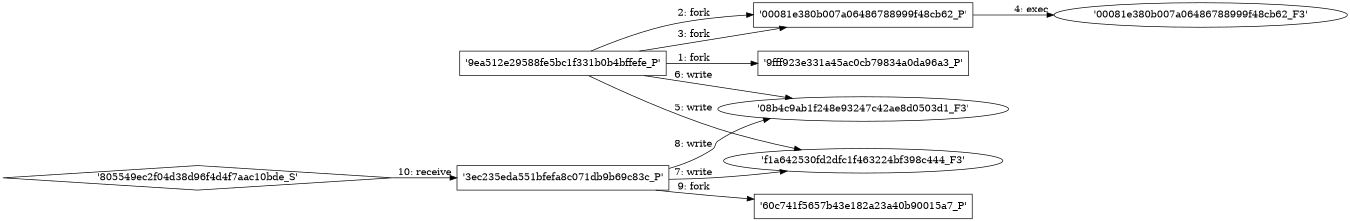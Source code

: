 digraph "D:\Learning\Paper\apt\基于CTI的攻击预警\Dataset\攻击图\ASGfromALLCTI\Step 5. Set up mobile device management top 10 actions to secure your environment.dot" {
rankdir="LR"
size="9"
fixedsize="false"
splines="true"
nodesep=0.3
ranksep=0
fontsize=10
overlap="scalexy"
engine= "neato"
	"'9ea512e29588fe5bc1f331b0b4bffefe_P'" [node_type=Process shape=box]
	"'9fff923e331a45ac0cb79834a0da96a3_P'" [node_type=Process shape=box]
	"'9ea512e29588fe5bc1f331b0b4bffefe_P'" -> "'9fff923e331a45ac0cb79834a0da96a3_P'" [label="1: fork"]
	"'9ea512e29588fe5bc1f331b0b4bffefe_P'" [node_type=Process shape=box]
	"'00081e380b007a06486788999f48cb62_P'" [node_type=Process shape=box]
	"'9ea512e29588fe5bc1f331b0b4bffefe_P'" -> "'00081e380b007a06486788999f48cb62_P'" [label="2: fork"]
	"'9ea512e29588fe5bc1f331b0b4bffefe_P'" [node_type=Process shape=box]
	"'00081e380b007a06486788999f48cb62_P'" [node_type=Process shape=box]
	"'9ea512e29588fe5bc1f331b0b4bffefe_P'" -> "'00081e380b007a06486788999f48cb62_P'" [label="3: fork"]
	"'00081e380b007a06486788999f48cb62_P'" [node_type=Process shape=box]
	"'00081e380b007a06486788999f48cb62_F3'" [node_type=File shape=ellipse]
	"'00081e380b007a06486788999f48cb62_P'" -> "'00081e380b007a06486788999f48cb62_F3'" [label="4: exec"]
	"'f1a642530fd2dfc1f463224bf398c444_F3'" [node_type=file shape=ellipse]
	"'9ea512e29588fe5bc1f331b0b4bffefe_P'" [node_type=Process shape=box]
	"'9ea512e29588fe5bc1f331b0b4bffefe_P'" -> "'f1a642530fd2dfc1f463224bf398c444_F3'" [label="5: write"]
	"'08b4c9ab1f248e93247c42ae8d0503d1_F3'" [node_type=file shape=ellipse]
	"'9ea512e29588fe5bc1f331b0b4bffefe_P'" [node_type=Process shape=box]
	"'9ea512e29588fe5bc1f331b0b4bffefe_P'" -> "'08b4c9ab1f248e93247c42ae8d0503d1_F3'" [label="6: write"]
	"'f1a642530fd2dfc1f463224bf398c444_F3'" [node_type=file shape=ellipse]
	"'3ec235eda551bfefa8c071db9b69c83c_P'" [node_type=Process shape=box]
	"'3ec235eda551bfefa8c071db9b69c83c_P'" -> "'f1a642530fd2dfc1f463224bf398c444_F3'" [label="7: write"]
	"'08b4c9ab1f248e93247c42ae8d0503d1_F3'" [node_type=file shape=ellipse]
	"'3ec235eda551bfefa8c071db9b69c83c_P'" [node_type=Process shape=box]
	"'3ec235eda551bfefa8c071db9b69c83c_P'" -> "'08b4c9ab1f248e93247c42ae8d0503d1_F3'" [label="8: write"]
	"'3ec235eda551bfefa8c071db9b69c83c_P'" [node_type=Process shape=box]
	"'60c741f5657b43e182a23a40b90015a7_P'" [node_type=Process shape=box]
	"'3ec235eda551bfefa8c071db9b69c83c_P'" -> "'60c741f5657b43e182a23a40b90015a7_P'" [label="9: fork"]
	"'3ec235eda551bfefa8c071db9b69c83c_P'" [node_type=Process shape=box]
	"'805549ec2f04d38d96f4d4f7aac10bde_S'" [node_type=Socket shape=diamond]
	"'805549ec2f04d38d96f4d4f7aac10bde_S'" -> "'3ec235eda551bfefa8c071db9b69c83c_P'" [label="10: receive"]
}
